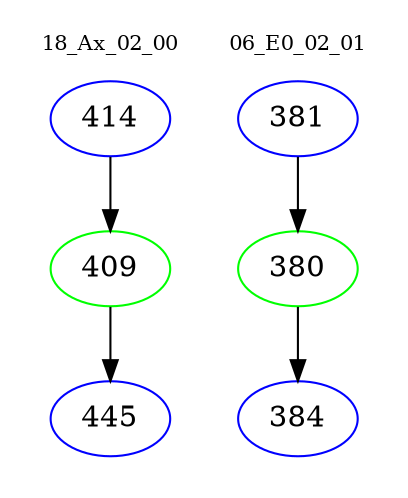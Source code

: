 digraph{
subgraph cluster_0 {
color = white
label = "18_Ax_02_00";
fontsize=10;
T0_414 [label="414", color="blue"]
T0_414 -> T0_409 [color="black"]
T0_409 [label="409", color="green"]
T0_409 -> T0_445 [color="black"]
T0_445 [label="445", color="blue"]
}
subgraph cluster_1 {
color = white
label = "06_E0_02_01";
fontsize=10;
T1_381 [label="381", color="blue"]
T1_381 -> T1_380 [color="black"]
T1_380 [label="380", color="green"]
T1_380 -> T1_384 [color="black"]
T1_384 [label="384", color="blue"]
}
}
